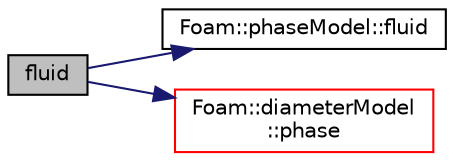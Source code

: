 digraph "fluid"
{
  bgcolor="transparent";
  edge [fontname="Helvetica",fontsize="10",labelfontname="Helvetica",labelfontsize="10"];
  node [fontname="Helvetica",fontsize="10",shape=record];
  rankdir="LR";
  Node1 [label="fluid",height=0.2,width=0.4,color="black", fillcolor="grey75", style="filled", fontcolor="black"];
  Node1 -> Node2 [color="midnightblue",fontsize="10",style="solid",fontname="Helvetica"];
  Node2 [label="Foam::phaseModel::fluid",height=0.2,width=0.4,color="black",URL="$a01878.html#a5e55d438e0e01f21da8bf3319a62ec34",tooltip="Return the system to which this phase belongs. "];
  Node1 -> Node3 [color="midnightblue",fontsize="10",style="solid",fontname="Helvetica"];
  Node3 [label="Foam::diameterModel\l::phase",height=0.2,width=0.4,color="red",URL="$a00525.html#aaffc7471d35db78d46cfef6267b80b18",tooltip="Return the phase. "];
}
